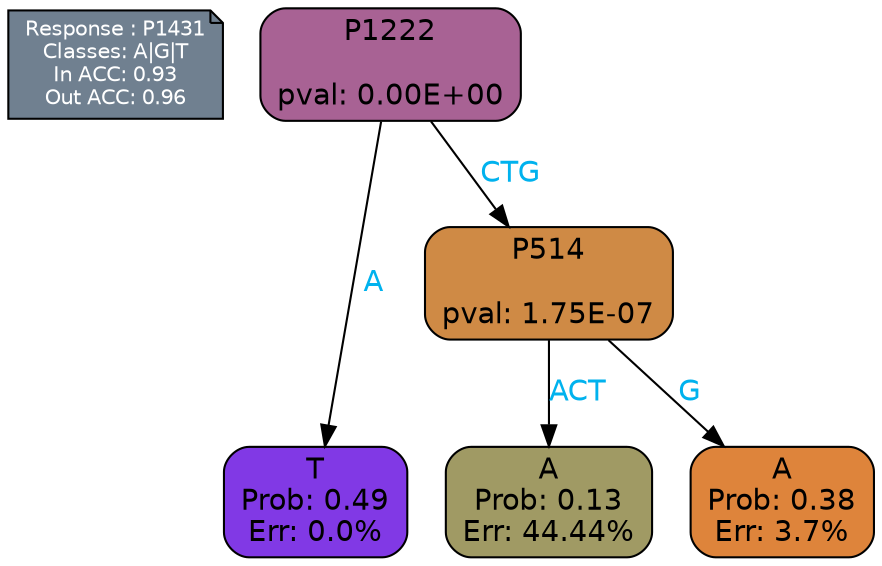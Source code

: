 digraph Tree {
node [shape=box, style="filled, rounded", color="black", fontname=helvetica] ;
graph [ranksep=equally, splines=polylines, bgcolor=transparent, dpi=600] ;
edge [fontname=helvetica] ;
LEGEND [label="Response : P1431
Classes: A|G|T
In ACC: 0.93
Out ACC: 0.96
",shape=note,align=left,style=filled,fillcolor="slategray",fontcolor="white",fontsize=10];1 [label="P1222

pval: 0.00E+00", fillcolor="#a86294"] ;
2 [label="T
Prob: 0.49
Err: 0.0%", fillcolor="#8139e5"] ;
3 [label="P514

pval: 1.75E-07", fillcolor="#cf8a45"] ;
4 [label="A
Prob: 0.13
Err: 44.44%", fillcolor="#a09a64"] ;
5 [label="A
Prob: 0.38
Err: 3.7%", fillcolor="#de843b"] ;
1 -> 2 [label="A",fontcolor=deepskyblue2] ;
1 -> 3 [label="CTG",fontcolor=deepskyblue2] ;
3 -> 4 [label="ACT",fontcolor=deepskyblue2] ;
3 -> 5 [label="G",fontcolor=deepskyblue2] ;
{rank = same; 2;4;5;}{rank = same; LEGEND;1;}}
